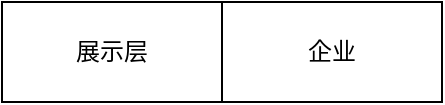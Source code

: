 <mxfile version="21.6.9" type="github">
  <diagram name="第 1 页" id="PB_nf5uyEakX5CC_Q3U3">
    <mxGraphModel dx="1206" dy="312" grid="1" gridSize="10" guides="1" tooltips="1" connect="1" arrows="1" fold="1" page="1" pageScale="1" pageWidth="827" pageHeight="1169" math="0" shadow="0">
      <root>
        <mxCell id="0" />
        <mxCell id="1" parent="0" />
        <mxCell id="RwFWexjP3_oaEFjTqjFq-1" value="展示层" style="rounded=0;whiteSpace=wrap;html=1;" vertex="1" parent="1">
          <mxGeometry x="160" y="210" width="110" height="50" as="geometry" />
        </mxCell>
        <mxCell id="RwFWexjP3_oaEFjTqjFq-2" value="企业" style="rounded=0;whiteSpace=wrap;html=1;" vertex="1" parent="1">
          <mxGeometry x="270" y="210" width="110" height="50" as="geometry" />
        </mxCell>
      </root>
    </mxGraphModel>
  </diagram>
</mxfile>
